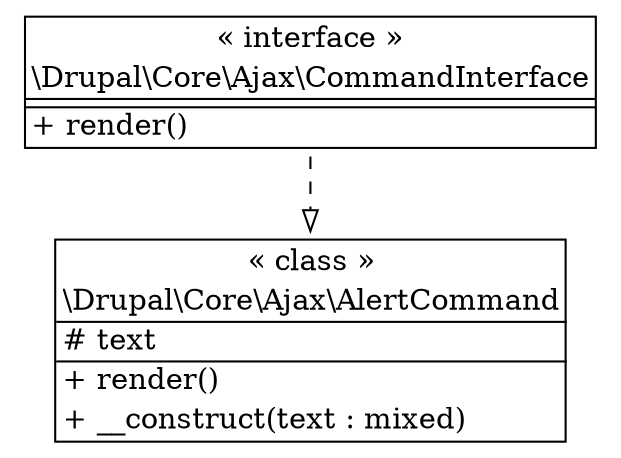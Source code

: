 digraph "Class Diagram" {
  node [shape=plaintext]
  "\\Drupal\\Core\\Ajax\\AlertCommand" [
    label=<
<table border="1" cellpadding="2" cellspacing="0" cellborder="0">
<tr><td align="center">&laquo; class &raquo;</td></tr>
<tr><td align="center" title="class AlertCommand">\\Drupal\\Core\\Ajax\\AlertCommand</td></tr><hr />
<tr><td align="left" title="protected text"># text</td></tr>
<hr />
<tr><td align="left" title="public render">+ render()</td></tr>
<tr><td align="left" title="public __construct">+ __construct(text : mixed)</td></tr>
</table>
  >
  ];
  "\\Drupal\\Core\\Ajax\\CommandInterface" [
    label=<
<table border="1" cellpadding="2" cellspacing="0" cellborder="0">
<tr><td align="center">&laquo; interface &raquo;</td></tr>
<tr><td align="center" title="interface CommandInterface">\\Drupal\\Core\\Ajax\\CommandInterface</td></tr><hr />
<tr><td></td></tr>
<hr />
<tr><td align="left" title="public render">+ render()</td></tr>
</table>
  >
  ];
"\\Drupal\\Core\\Ajax\\CommandInterface" -> "\\Drupal\\Core\\Ajax\\AlertCommand" [arrowhead="empty" style="dashed"];

}
